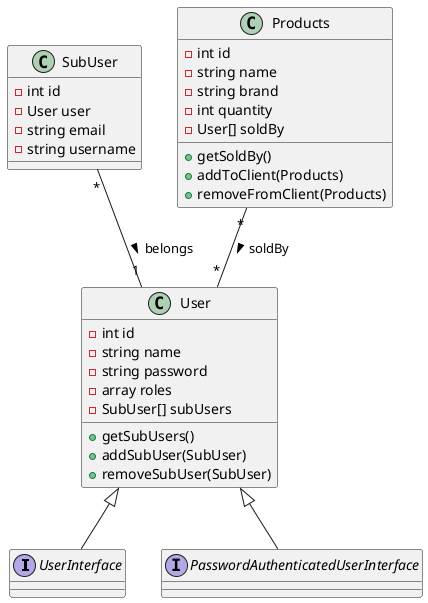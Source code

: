 @startuml
'https://plantuml.com/class-diagram

interface UserInterface
interface PasswordAuthenticatedUserInterface
class User {
 - int id
 - string name
 - string password
 - array roles
 - SubUser[] subUsers
 + getSubUsers()
 + addSubUser(SubUser)
 + removeSubUser(SubUser)

}

class SubUser {
 - int id
 - User user
 - string email
 - string username

}

class Products {
   - int id
   - string name
   - string brand
   - int quantity
   - User[] soldBy
   + getSoldBy()
   + addToClient(Products)
   + removeFromClient(Products)
}


User <|-- UserInterface
User <|-- PasswordAuthenticatedUserInterface

SubUser "*" -- "1" User : belongs >
Products "*" -- "*" User : soldBy >



@enduml
